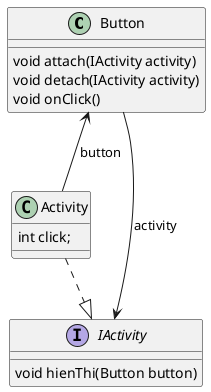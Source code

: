 @startuml

class Button{
    void attach(IActivity activity)
    void detach(IActivity activity)
    void onClick()

}
class Activity{
    int click;
}
interface IActivity{
    void hienThi(Button button)
}

Button <-- Activity : button
IActivity <-- Button : activity
Activity ..|> IActivity


@enduml